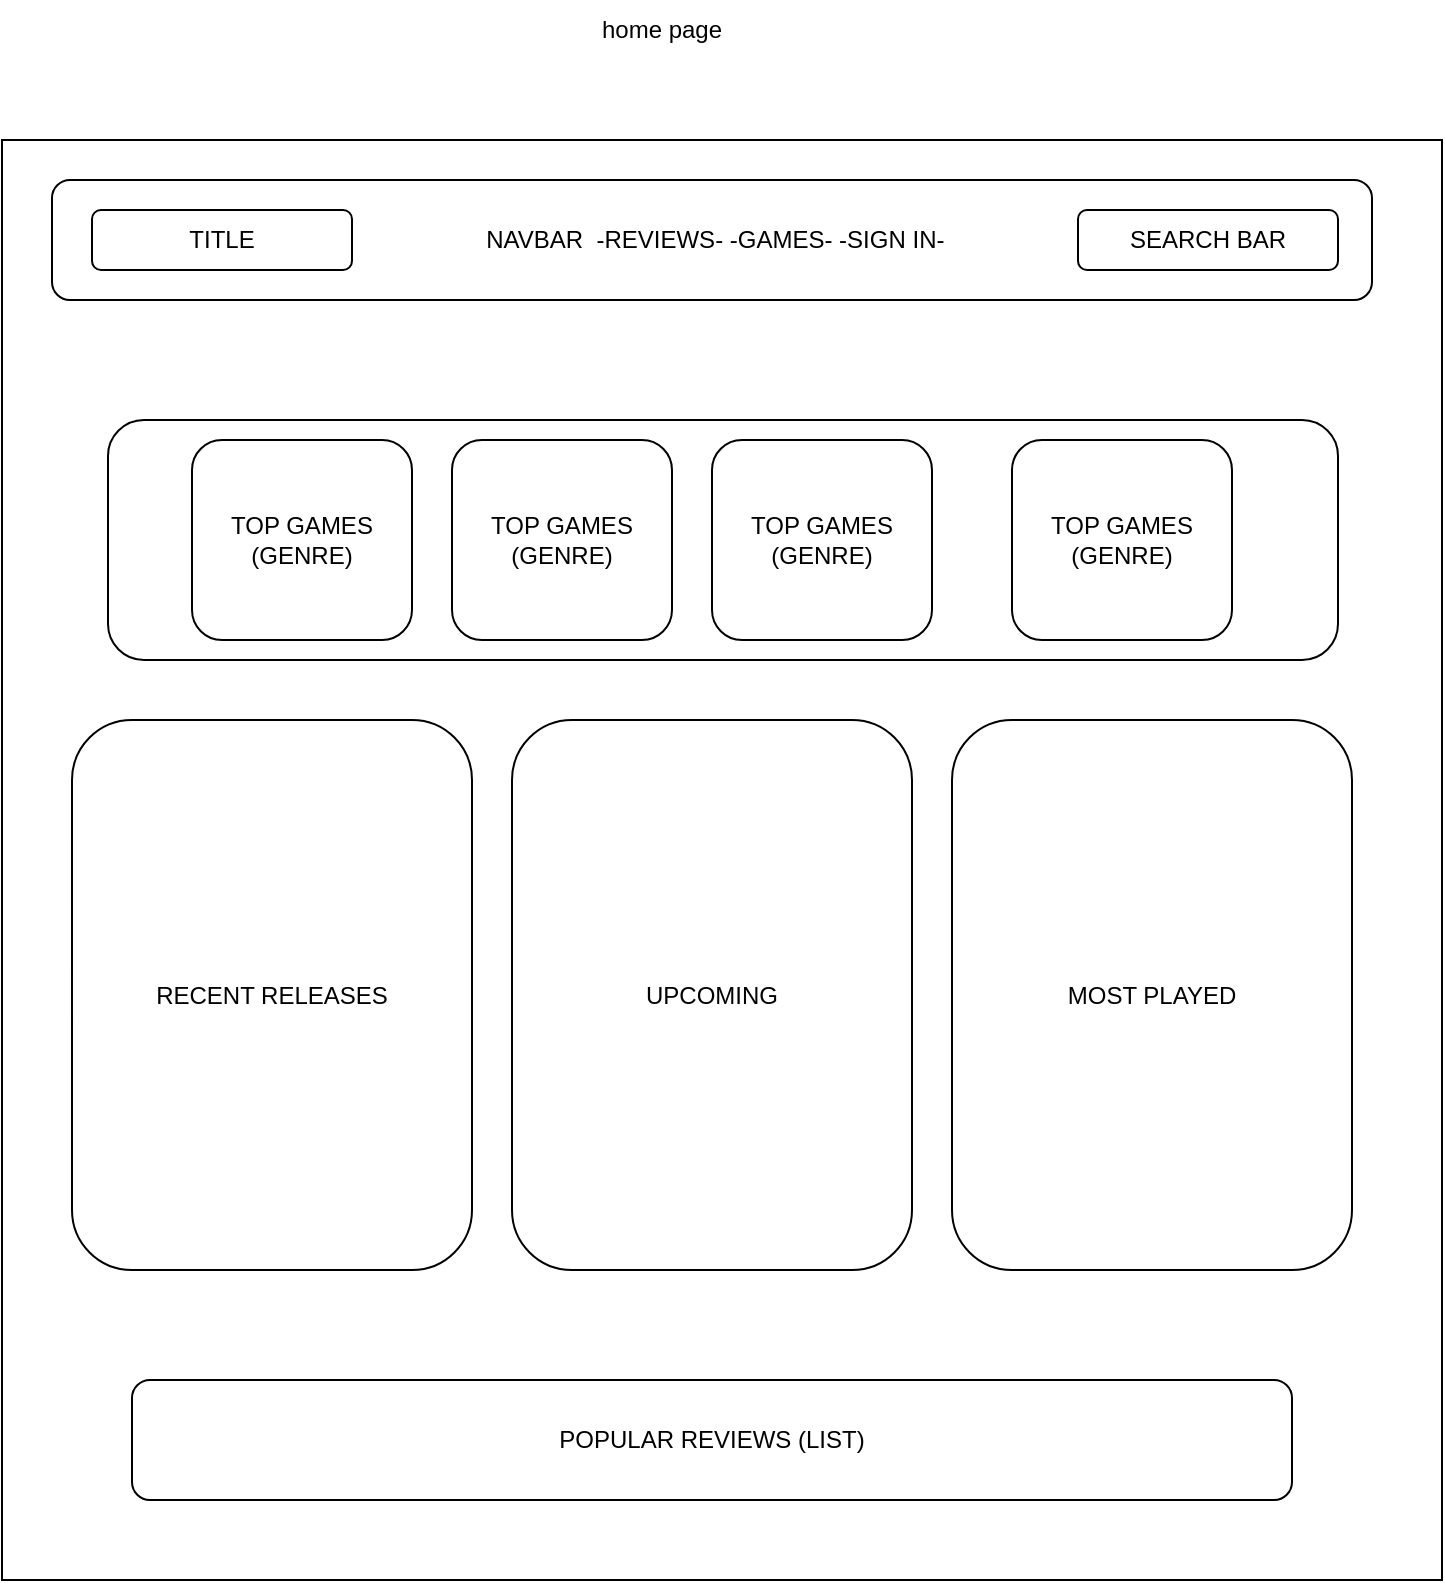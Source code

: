 <mxfile>
    <diagram id="OgyGbuL2-tw2WiIKQ-cd" name="Page-1">
        <mxGraphModel dx="983" dy="1051" grid="1" gridSize="10" guides="1" tooltips="1" connect="1" arrows="1" fold="1" page="1" pageScale="1" pageWidth="850" pageHeight="1100" math="0" shadow="0">
            <root>
                <mxCell id="0"/>
                <mxCell id="1" parent="0"/>
                <mxCell id="2" value="" style="whiteSpace=wrap;html=1;aspect=fixed;" vertex="1" parent="1">
                    <mxGeometry x="65" y="130" width="720" height="720" as="geometry"/>
                </mxCell>
                <mxCell id="3" value="&amp;nbsp;NAVBAR&amp;nbsp; -REVIEWS- -GAMES- -SIGN IN-" style="rounded=1;whiteSpace=wrap;html=1;" vertex="1" parent="1">
                    <mxGeometry x="90" y="150" width="660" height="60" as="geometry"/>
                </mxCell>
                <mxCell id="6" value="SEARCH BAR" style="rounded=1;whiteSpace=wrap;html=1;" vertex="1" parent="1">
                    <mxGeometry x="603" y="165" width="130" height="30" as="geometry"/>
                </mxCell>
                <mxCell id="7" value="TITLE" style="rounded=1;whiteSpace=wrap;html=1;" vertex="1" parent="1">
                    <mxGeometry x="110" y="165" width="130" height="30" as="geometry"/>
                </mxCell>
                <mxCell id="8" value="RECENT RELEASES" style="rounded=1;whiteSpace=wrap;html=1;" vertex="1" parent="1">
                    <mxGeometry x="100" y="420" width="200" height="275" as="geometry"/>
                </mxCell>
                <mxCell id="9" value="UPCOMING" style="rounded=1;whiteSpace=wrap;html=1;" vertex="1" parent="1">
                    <mxGeometry x="320" y="420" width="200" height="275" as="geometry"/>
                </mxCell>
                <mxCell id="10" value="MOST PLAYED" style="rounded=1;whiteSpace=wrap;html=1;" vertex="1" parent="1">
                    <mxGeometry x="540" y="420" width="200" height="275" as="geometry"/>
                </mxCell>
                <mxCell id="11" value="" style="rounded=1;whiteSpace=wrap;html=1;" vertex="1" parent="1">
                    <mxGeometry x="118" y="270" width="615" height="120" as="geometry"/>
                </mxCell>
                <mxCell id="12" value="TOP GAMES (GENRE)" style="rounded=1;whiteSpace=wrap;html=1;" vertex="1" parent="1">
                    <mxGeometry x="160" y="280" width="110" height="100" as="geometry"/>
                </mxCell>
                <mxCell id="13" value="TOP GAMES (GENRE)" style="rounded=1;whiteSpace=wrap;html=1;" vertex="1" parent="1">
                    <mxGeometry x="290" y="280" width="110" height="100" as="geometry"/>
                </mxCell>
                <mxCell id="14" value="TOP GAMES (GENRE)" style="rounded=1;whiteSpace=wrap;html=1;" vertex="1" parent="1">
                    <mxGeometry x="420" y="280" width="110" height="100" as="geometry"/>
                </mxCell>
                <mxCell id="15" value="TOP GAMES (GENRE)" style="rounded=1;whiteSpace=wrap;html=1;" vertex="1" parent="1">
                    <mxGeometry x="570" y="280" width="110" height="100" as="geometry"/>
                </mxCell>
                <mxCell id="16" value="POPULAR REVIEWS (LIST)" style="rounded=1;whiteSpace=wrap;html=1;" vertex="1" parent="1">
                    <mxGeometry x="130" y="750" width="580" height="60" as="geometry"/>
                </mxCell>
                <mxCell id="17" value="home page" style="text;html=1;strokeColor=none;fillColor=none;align=center;verticalAlign=middle;whiteSpace=wrap;rounded=0;" vertex="1" parent="1">
                    <mxGeometry x="350" y="60" width="90" height="30" as="geometry"/>
                </mxCell>
            </root>
        </mxGraphModel>
    </diagram>
</mxfile>